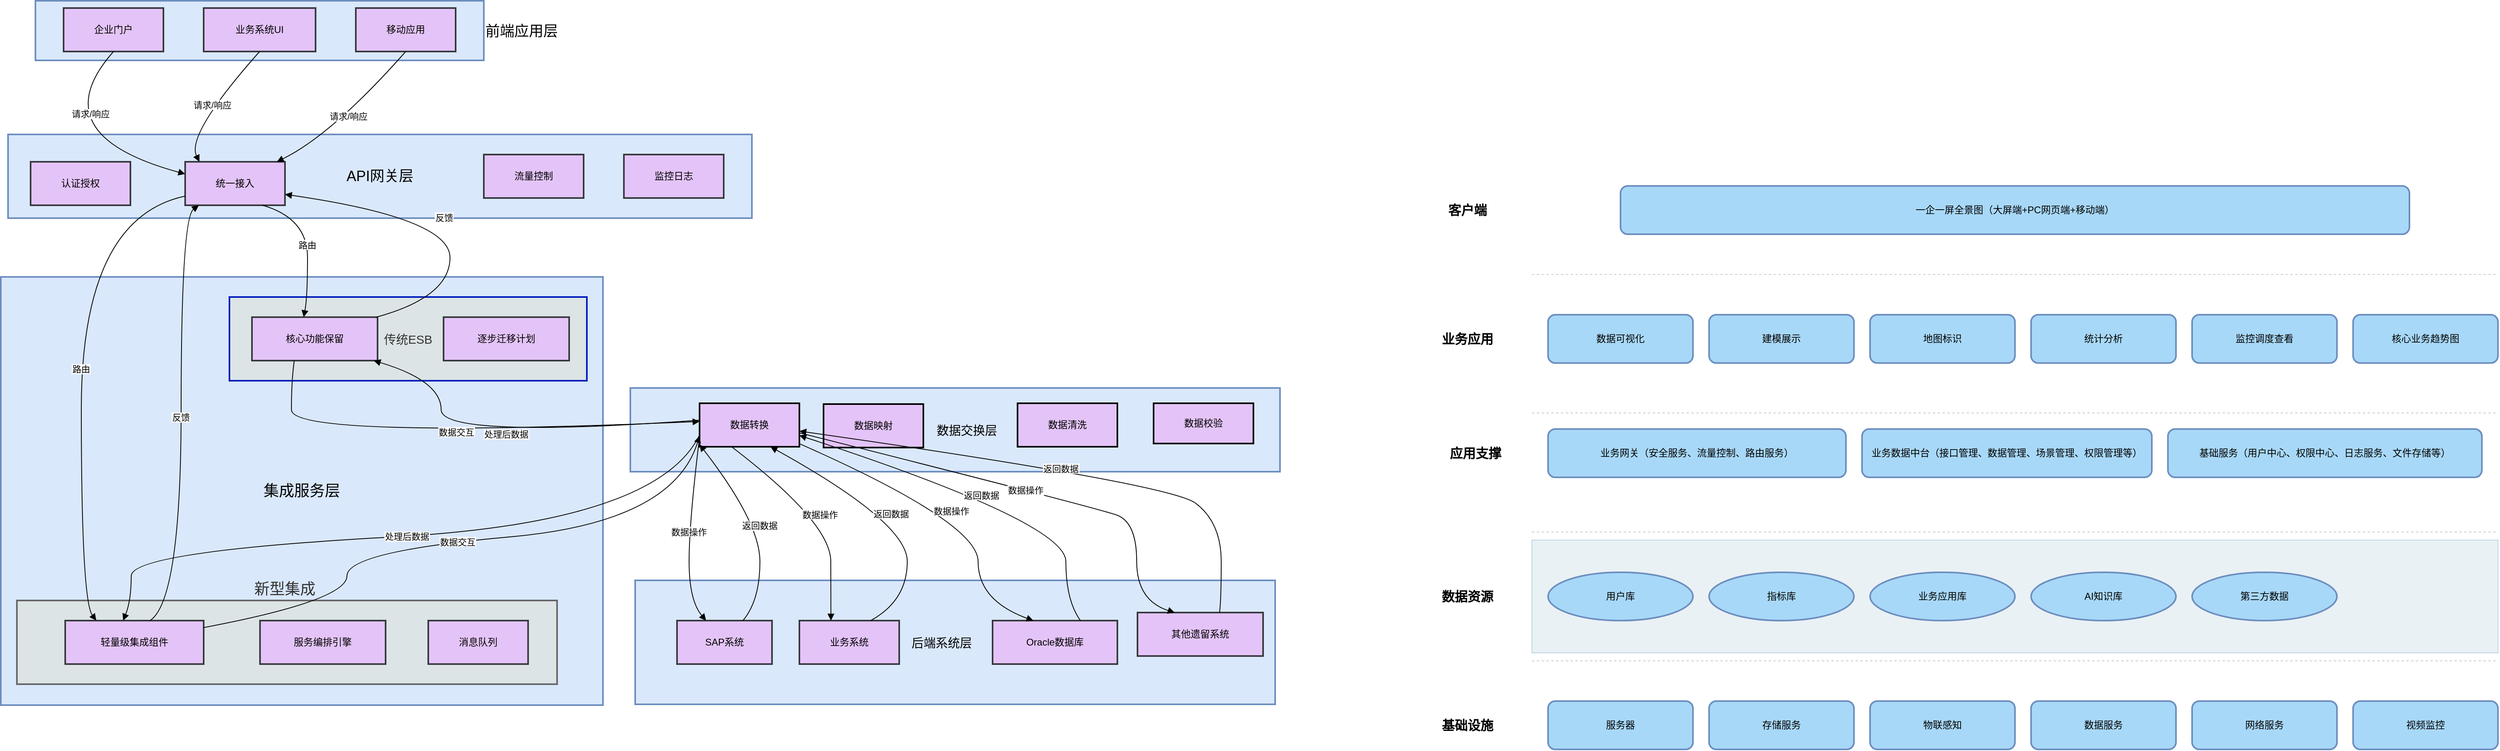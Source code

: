 <mxfile version="28.2.0">
  <diagram name="第 1 页" id="XN40Qc3xmsn2pUl-8XeV">
    <mxGraphModel dx="1640" dy="955" grid="1" gridSize="10" guides="1" tooltips="1" connect="1" arrows="1" fold="1" page="1" pageScale="1" pageWidth="827" pageHeight="1169" math="0" shadow="0">
      <root>
        <mxCell id="0" />
        <mxCell id="1" parent="0" />
        <mxCell id="rjKQ2sQGUmsmtC5zucT6-1" value="后端系统层        " style="whiteSpace=wrap;strokeWidth=2;fillColor=#dae8fc;strokeColor=#6c8ebf;fontSize=15;" parent="1" vertex="1">
          <mxGeometry x="856" y="750" width="795" height="154" as="geometry" />
        </mxCell>
        <mxCell id="rjKQ2sQGUmsmtC5zucT6-2" value="       数据交换层" style="whiteSpace=wrap;strokeWidth=2;fillColor=#dae8fc;strokeColor=#6c8ebf;fontSize=15;" parent="1" vertex="1">
          <mxGeometry x="850" y="511" width="807" height="104" as="geometry" />
        </mxCell>
        <mxCell id="rjKQ2sQGUmsmtC5zucT6-3" value="集成服务层" style="whiteSpace=wrap;strokeWidth=2;fillColor=#dae8fc;strokeColor=#6c8ebf;fontSize=19;" parent="1" vertex="1">
          <mxGeometry x="68" y="373" width="748" height="532" as="geometry" />
        </mxCell>
        <mxCell id="rjKQ2sQGUmsmtC5zucT6-4" value="新型集成 " style="whiteSpace=wrap;strokeWidth=2;fillColor=light-dark(#dce4e5, #1a1a1a);fontColor=#333333;strokeColor=#666666;fontSize=19;labelPosition=center;verticalLabelPosition=top;align=center;verticalAlign=bottom;" parent="1" vertex="1">
          <mxGeometry x="88" y="775" width="671" height="104" as="geometry" />
        </mxCell>
        <mxCell id="rjKQ2sQGUmsmtC5zucT6-5" value="传统ESB" style="whiteSpace=wrap;strokeWidth=2;fontSize=15;fillColor=light-dark(#dce4e5, #192627);strokeColor=#001DBC;fontColor=#333333;" parent="1" vertex="1">
          <mxGeometry x="352" y="398" width="444" height="104" as="geometry" />
        </mxCell>
        <mxCell id="rjKQ2sQGUmsmtC5zucT6-6" value="API网关层" style="whiteSpace=wrap;strokeWidth=2;fillColor=#dae8fc;strokeColor=#6c8ebf;fontSize=18;" parent="1" vertex="1">
          <mxGeometry x="77" y="196" width="924" height="104" as="geometry" />
        </mxCell>
        <mxCell id="rjKQ2sQGUmsmtC5zucT6-7" value="前端应用层" style="whiteSpace=wrap;strokeWidth=2;fillColor=#dae8fc;strokeColor=#6c8ebf;labelPosition=right;verticalLabelPosition=middle;align=left;verticalAlign=middle;spacingTop=2;fontSize=18;" parent="1" vertex="1">
          <mxGeometry x="111" y="30" width="557" height="74" as="geometry" />
        </mxCell>
        <mxCell id="rjKQ2sQGUmsmtC5zucT6-8" value="企业门户" style="whiteSpace=wrap;strokeWidth=2;fillColor=light-dark(#e4c4f8, #572b2b);strokeColor=#36393d;gradientColor=none;" parent="1" vertex="1">
          <mxGeometry x="146" y="39" width="124" height="54" as="geometry" />
        </mxCell>
        <mxCell id="rjKQ2sQGUmsmtC5zucT6-9" value="业务系统UI" style="whiteSpace=wrap;strokeWidth=2;fillColor=light-dark(#e4c4f8, #572b2b);strokeColor=#36393d;gradientColor=none;" parent="1" vertex="1">
          <mxGeometry x="320" y="39" width="139" height="54" as="geometry" />
        </mxCell>
        <mxCell id="rjKQ2sQGUmsmtC5zucT6-10" value="移动应用" style="whiteSpace=wrap;strokeWidth=2;fillColor=light-dark(#e4c4f8, #572b2b);strokeColor=#36393d;gradientColor=none;" parent="1" vertex="1">
          <mxGeometry x="509" y="39" width="124" height="54" as="geometry" />
        </mxCell>
        <mxCell id="rjKQ2sQGUmsmtC5zucT6-11" value="统一接入" style="whiteSpace=wrap;strokeWidth=2;fillColor=light-dark(#e4c4f8, #572b2b);strokeColor=#36393d;gradientColor=none;" parent="1" vertex="1">
          <mxGeometry x="297" y="230" width="124" height="54" as="geometry" />
        </mxCell>
        <mxCell id="rjKQ2sQGUmsmtC5zucT6-12" value="认证授权" style="whiteSpace=wrap;strokeWidth=2;fillColor=light-dark(#e4c4f8, #572b2b);strokeColor=#36393d;gradientColor=none;" parent="1" vertex="1">
          <mxGeometry x="105" y="230" width="124" height="54" as="geometry" />
        </mxCell>
        <mxCell id="rjKQ2sQGUmsmtC5zucT6-13" value="流量控制" style="whiteSpace=wrap;strokeWidth=2;fillColor=light-dark(#e4c4f8, #572b2b);strokeColor=#36393d;gradientColor=none;" parent="1" vertex="1">
          <mxGeometry x="668" y="221" width="124" height="54" as="geometry" />
        </mxCell>
        <mxCell id="rjKQ2sQGUmsmtC5zucT6-14" value="监控日志" style="whiteSpace=wrap;strokeWidth=2;fillColor=light-dark(#e4c4f8, #572b2b);strokeColor=#36393d;gradientColor=none;" parent="1" vertex="1">
          <mxGeometry x="842" y="221" width="124" height="54" as="geometry" />
        </mxCell>
        <mxCell id="rjKQ2sQGUmsmtC5zucT6-15" value="核心功能保留" style="whiteSpace=wrap;strokeWidth=2;fillColor=light-dark(#e4c4f8, #572b2b);strokeColor=#36393d;gradientColor=none;" parent="1" vertex="1">
          <mxGeometry x="380" y="423" width="156" height="54" as="geometry" />
        </mxCell>
        <mxCell id="rjKQ2sQGUmsmtC5zucT6-16" value="逐步迁移计划" style="whiteSpace=wrap;strokeWidth=2;fillColor=light-dark(#e4c4f8, #572b2b);strokeColor=#36393d;gradientColor=none;" parent="1" vertex="1">
          <mxGeometry x="618" y="423" width="156" height="54" as="geometry" />
        </mxCell>
        <mxCell id="rjKQ2sQGUmsmtC5zucT6-17" value="轻量级集成组件" style="whiteSpace=wrap;strokeWidth=2;fillColor=light-dark(#e4c4f8, #572b2b);strokeColor=#36393d;gradientColor=none;" parent="1" vertex="1">
          <mxGeometry x="148" y="800" width="172" height="54" as="geometry" />
        </mxCell>
        <mxCell id="rjKQ2sQGUmsmtC5zucT6-18" value="服务编排引擎" style="whiteSpace=wrap;strokeWidth=2;fillColor=light-dark(#e4c4f8, #572b2b);strokeColor=#36393d;gradientColor=none;" parent="1" vertex="1">
          <mxGeometry x="390" y="800" width="156" height="54" as="geometry" />
        </mxCell>
        <mxCell id="rjKQ2sQGUmsmtC5zucT6-19" value="消息队列" style="whiteSpace=wrap;strokeWidth=2;fillColor=light-dark(#e4c4f8, #572b2b);strokeColor=#36393d;gradientColor=none;" parent="1" vertex="1">
          <mxGeometry x="599" y="800" width="124" height="54" as="geometry" />
        </mxCell>
        <mxCell id="rjKQ2sQGUmsmtC5zucT6-20" value="数据转换" style="whiteSpace=wrap;strokeWidth=2;fillColor=light-dark(#e4c4f8, #572b2b);" parent="1" vertex="1">
          <mxGeometry x="936" y="530" width="124" height="54" as="geometry" />
        </mxCell>
        <mxCell id="rjKQ2sQGUmsmtC5zucT6-21" value="数据映射" style="whiteSpace=wrap;strokeWidth=2;fillColor=light-dark(#e4c4f8, #572b2b);" parent="1" vertex="1">
          <mxGeometry x="1090" y="531" width="124" height="54" as="geometry" />
        </mxCell>
        <mxCell id="rjKQ2sQGUmsmtC5zucT6-22" value="数据清洗" style="whiteSpace=wrap;strokeWidth=2;fillColor=light-dark(#e4c4f8, #572b2b);" parent="1" vertex="1">
          <mxGeometry x="1331" y="530" width="124" height="54" as="geometry" />
        </mxCell>
        <mxCell id="rjKQ2sQGUmsmtC5zucT6-23" value="数据校验" style="whiteSpace=wrap;strokeWidth=2;fillColor=light-dark(#e4c4f8, #572b2b);" parent="1" vertex="1">
          <mxGeometry x="1500" y="530" width="124" height="50" as="geometry" />
        </mxCell>
        <mxCell id="rjKQ2sQGUmsmtC5zucT6-24" value="SAP系统" style="whiteSpace=wrap;strokeWidth=2;fillColor=light-dark(#e4c4f8, #572b2b);strokeColor=#36393d;gradientColor=none;" parent="1" vertex="1">
          <mxGeometry x="908" y="800" width="118" height="54" as="geometry" />
        </mxCell>
        <mxCell id="rjKQ2sQGUmsmtC5zucT6-25" value="业务系统" style="whiteSpace=wrap;strokeWidth=2;fillColor=light-dark(#e4c4f8, #572b2b);strokeColor=#36393d;gradientColor=none;" parent="1" vertex="1">
          <mxGeometry x="1060" y="800" width="124" height="54" as="geometry" />
        </mxCell>
        <mxCell id="rjKQ2sQGUmsmtC5zucT6-26" value="Oracle数据库" style="whiteSpace=wrap;strokeWidth=2;fillColor=light-dark(#e4c4f8, #572b2b);strokeColor=#36393d;gradientColor=none;" parent="1" vertex="1">
          <mxGeometry x="1300" y="800" width="155" height="54" as="geometry" />
        </mxCell>
        <mxCell id="rjKQ2sQGUmsmtC5zucT6-27" value="其他遗留系统" style="whiteSpace=wrap;strokeWidth=2;fillColor=light-dark(#e4c4f8, #572b2b);strokeColor=#36393d;gradientColor=none;" parent="1" vertex="1">
          <mxGeometry x="1480" y="790" width="156" height="54" as="geometry" />
        </mxCell>
        <mxCell id="rjKQ2sQGUmsmtC5zucT6-28" value="请求/响应" style="curved=1;startArrow=none;endArrow=block;exitX=0.5;exitY=1;entryX=0;entryY=0.28;rounded=0;" parent="1" source="rjKQ2sQGUmsmtC5zucT6-8" target="rjKQ2sQGUmsmtC5zucT6-11" edge="1">
          <mxGeometry x="-0.529" y="30" relative="1" as="geometry">
            <Array as="points">
              <mxPoint x="117" y="196" />
            </Array>
            <mxPoint as="offset" />
          </mxGeometry>
        </mxCell>
        <mxCell id="rjKQ2sQGUmsmtC5zucT6-29" value="请求/响应" style="curved=1;startArrow=none;endArrow=block;exitX=0.5;exitY=1;entryX=0.15;entryY=0.01;rounded=0;" parent="1" source="rjKQ2sQGUmsmtC5zucT6-9" target="rjKQ2sQGUmsmtC5zucT6-11" edge="1">
          <mxGeometry relative="1" as="geometry">
            <Array as="points">
              <mxPoint x="298" y="196" />
            </Array>
          </mxGeometry>
        </mxCell>
        <mxCell id="rjKQ2sQGUmsmtC5zucT6-30" value="请求/响应" style="curved=1;startArrow=none;endArrow=block;exitX=0.5;exitY=1;entryX=0.91;entryY=0.01;rounded=0;" parent="1" source="rjKQ2sQGUmsmtC5zucT6-10" target="rjKQ2sQGUmsmtC5zucT6-11" edge="1">
          <mxGeometry relative="1" as="geometry">
            <Array as="points">
              <mxPoint x="480" y="196" />
            </Array>
          </mxGeometry>
        </mxCell>
        <mxCell id="rjKQ2sQGUmsmtC5zucT6-31" value="路由" style="curved=1;startArrow=none;endArrow=block;exitX=0.78;exitY=1.01;entryX=0.41;entryY=-0.01;rounded=0;" parent="1" source="rjKQ2sQGUmsmtC5zucT6-11" target="rjKQ2sQGUmsmtC5zucT6-15" edge="1">
          <mxGeometry relative="1" as="geometry">
            <Array as="points">
              <mxPoint x="449" y="300" />
              <mxPoint x="449" y="398" />
            </Array>
          </mxGeometry>
        </mxCell>
        <mxCell id="rjKQ2sQGUmsmtC5zucT6-32" value="路由" style="curved=1;startArrow=none;endArrow=block;exitX=0;exitY=0.79;entryX=0.23;entryY=0.01;rounded=0;" parent="1" source="rjKQ2sQGUmsmtC5zucT6-11" target="rjKQ2sQGUmsmtC5zucT6-17" edge="1">
          <mxGeometry relative="1" as="geometry">
            <Array as="points">
              <mxPoint x="168" y="300" />
              <mxPoint x="168" y="775" />
            </Array>
          </mxGeometry>
        </mxCell>
        <mxCell id="rjKQ2sQGUmsmtC5zucT6-33" value="反馈" style="curved=1;startArrow=none;endArrow=block;exitX=1;exitY=-0.01;entryX=1;entryY=0.75;rounded=0;" parent="1" source="rjKQ2sQGUmsmtC5zucT6-15" target="rjKQ2sQGUmsmtC5zucT6-11" edge="1">
          <mxGeometry relative="1" as="geometry">
            <Array as="points">
              <mxPoint x="626" y="398" />
              <mxPoint x="626" y="300" />
            </Array>
          </mxGeometry>
        </mxCell>
        <mxCell id="rjKQ2sQGUmsmtC5zucT6-34" value="反馈" style="curved=1;startArrow=none;endArrow=block;exitX=0.61;exitY=0.01;entryX=0.13;entryY=1.01;rounded=0;" parent="1" source="rjKQ2sQGUmsmtC5zucT6-17" target="rjKQ2sQGUmsmtC5zucT6-11" edge="1">
          <mxGeometry relative="1" as="geometry">
            <Array as="points">
              <mxPoint x="292" y="775" />
              <mxPoint x="292" y="300" />
            </Array>
          </mxGeometry>
        </mxCell>
        <mxCell id="rjKQ2sQGUmsmtC5zucT6-35" value="数据交互" style="curved=1;startArrow=none;endArrow=block;exitX=0.34;exitY=0.99;entryX=0;entryY=0.42;rounded=0;" parent="1" source="rjKQ2sQGUmsmtC5zucT6-15" target="rjKQ2sQGUmsmtC5zucT6-20" edge="1">
          <mxGeometry relative="1" as="geometry">
            <Array as="points">
              <mxPoint x="429" y="502" />
              <mxPoint x="429" y="574" />
            </Array>
          </mxGeometry>
        </mxCell>
        <mxCell id="rjKQ2sQGUmsmtC5zucT6-36" value="数据交互" style="curved=1;startArrow=none;endArrow=block;exitX=1;exitY=0.16;entryX=0;entryY=0.75;rounded=0;" parent="1" source="rjKQ2sQGUmsmtC5zucT6-17" target="rjKQ2sQGUmsmtC5zucT6-20" edge="1">
          <mxGeometry relative="1" as="geometry">
            <Array as="points">
              <mxPoint x="498" y="775" />
              <mxPoint x="498" y="714" />
              <mxPoint x="903" y="678" />
            </Array>
          </mxGeometry>
        </mxCell>
        <mxCell id="rjKQ2sQGUmsmtC5zucT6-37" value="处理后数据" style="curved=1;startArrow=none;endArrow=block;exitX=0;exitY=0.39;entryX=0.96;entryY=0.99;rounded=0;" parent="1" source="rjKQ2sQGUmsmtC5zucT6-20" target="rjKQ2sQGUmsmtC5zucT6-15" edge="1">
          <mxGeometry relative="1" as="geometry">
            <Array as="points">
              <mxPoint x="615" y="574" />
              <mxPoint x="615" y="502" />
            </Array>
          </mxGeometry>
        </mxCell>
        <mxCell id="rjKQ2sQGUmsmtC5zucT6-38" value="处理后数据" style="curved=1;startArrow=none;endArrow=block;exitX=0;exitY=0.73;entryX=0.42;entryY=0.01;rounded=0;" parent="1" source="rjKQ2sQGUmsmtC5zucT6-20" target="rjKQ2sQGUmsmtC5zucT6-17" edge="1">
          <mxGeometry relative="1" as="geometry">
            <Array as="points">
              <mxPoint x="883" y="678" />
              <mxPoint x="230" y="714" />
              <mxPoint x="230" y="775" />
            </Array>
          </mxGeometry>
        </mxCell>
        <mxCell id="rjKQ2sQGUmsmtC5zucT6-39" value="数据操作" style="curved=1;startArrow=none;endArrow=block;exitX=0;exitY=0.77;entryX=0.31;entryY=0.01;rounded=0;" parent="1" source="rjKQ2sQGUmsmtC5zucT6-20" target="rjKQ2sQGUmsmtC5zucT6-24" edge="1">
          <mxGeometry relative="1" as="geometry">
            <Array as="points">
              <mxPoint x="923" y="678" />
              <mxPoint x="923" y="775" />
            </Array>
          </mxGeometry>
        </mxCell>
        <mxCell id="rjKQ2sQGUmsmtC5zucT6-40" value="数据操作" style="curved=1;startArrow=none;endArrow=block;exitX=0.32;exitY=1;entryX=0.32;entryY=0.01;rounded=0;" parent="1" source="rjKQ2sQGUmsmtC5zucT6-20" target="rjKQ2sQGUmsmtC5zucT6-25" edge="1">
          <mxGeometry relative="1" as="geometry">
            <Array as="points">
              <mxPoint x="1099" y="678" />
              <mxPoint x="1099" y="775" />
            </Array>
          </mxGeometry>
        </mxCell>
        <mxCell id="rjKQ2sQGUmsmtC5zucT6-41" value="数据操作" style="curved=1;startArrow=none;endArrow=block;exitX=1;exitY=0.93;entryX=0.33;entryY=0.01;rounded=0;" parent="1" source="rjKQ2sQGUmsmtC5zucT6-20" target="rjKQ2sQGUmsmtC5zucT6-26" edge="1">
          <mxGeometry relative="1" as="geometry">
            <Array as="points">
              <mxPoint x="1282" y="678" />
              <mxPoint x="1282" y="775" />
            </Array>
          </mxGeometry>
        </mxCell>
        <mxCell id="rjKQ2sQGUmsmtC5zucT6-42" value="数据操作" style="curved=1;startArrow=none;endArrow=block;exitX=1;exitY=0.68;entryX=0.3;entryY=0.01;rounded=0;" parent="1" source="rjKQ2sQGUmsmtC5zucT6-20" target="rjKQ2sQGUmsmtC5zucT6-27" edge="1">
          <mxGeometry relative="1" as="geometry">
            <Array as="points">
              <mxPoint x="1430" y="660" />
              <mxPoint x="1479" y="678" />
              <mxPoint x="1479" y="775" />
            </Array>
          </mxGeometry>
        </mxCell>
        <mxCell id="rjKQ2sQGUmsmtC5zucT6-43" value="返回数据" style="curved=1;startArrow=none;endArrow=block;exitX=0.69;exitY=0.01;entryX=0;entryY=0.95;rounded=0;" parent="1" source="rjKQ2sQGUmsmtC5zucT6-24" target="rjKQ2sQGUmsmtC5zucT6-20" edge="1">
          <mxGeometry relative="1" as="geometry">
            <Array as="points">
              <mxPoint x="1011" y="775" />
              <mxPoint x="1011" y="678" />
            </Array>
          </mxGeometry>
        </mxCell>
        <mxCell id="rjKQ2sQGUmsmtC5zucT6-44" value="返回数据" style="curved=1;startArrow=none;endArrow=block;exitX=0.71;exitY=0.01;entryX=0.71;entryY=1;rounded=0;" parent="1" source="rjKQ2sQGUmsmtC5zucT6-25" target="rjKQ2sQGUmsmtC5zucT6-20" edge="1">
          <mxGeometry relative="1" as="geometry">
            <Array as="points">
              <mxPoint x="1194" y="775" />
              <mxPoint x="1194" y="678" />
            </Array>
          </mxGeometry>
        </mxCell>
        <mxCell id="rjKQ2sQGUmsmtC5zucT6-45" value="返回数据" style="curved=1;startArrow=none;endArrow=block;exitX=0.7;exitY=0.01;entryX=1;entryY=0.74;rounded=0;" parent="1" source="rjKQ2sQGUmsmtC5zucT6-26" target="rjKQ2sQGUmsmtC5zucT6-20" edge="1">
          <mxGeometry relative="1" as="geometry">
            <Array as="points">
              <mxPoint x="1391" y="775" />
              <mxPoint x="1391" y="678" />
            </Array>
          </mxGeometry>
        </mxCell>
        <mxCell id="rjKQ2sQGUmsmtC5zucT6-46" value="返回数据" style="curved=1;startArrow=none;endArrow=block;exitX=0.65;exitY=0.01;entryX=1;entryY=0.64;rounded=0;" parent="1" source="rjKQ2sQGUmsmtC5zucT6-27" target="rjKQ2sQGUmsmtC5zucT6-20" edge="1">
          <mxGeometry relative="1" as="geometry">
            <Array as="points">
              <mxPoint x="1584" y="775" />
              <mxPoint x="1584" y="678" />
              <mxPoint x="1520" y="630" />
            </Array>
          </mxGeometry>
        </mxCell>
        <mxCell id="0enLY0g4YTYYgQ_M8A3C-1" value="客户端" style="text;html=1;strokeColor=none;fillColor=none;align=center;verticalAlign=middle;whiteSpace=wrap;rounded=0;fontSize=16;fontStyle=1;" parent="1" vertex="1">
          <mxGeometry x="1830" y="275" width="120" height="30" as="geometry" />
        </mxCell>
        <mxCell id="0enLY0g4YTYYgQ_M8A3C-2" value="一企一屏全景图（大屏端+PC网页端+移动端）" style="rounded=1;whiteSpace=wrap;html=1;fillColor=#A8D8F8;strokeColor=#6C8EBF;strokeWidth=2;fontSize=12;" parent="1" vertex="1">
          <mxGeometry x="2080" y="260" width="980" height="60" as="geometry" />
        </mxCell>
        <mxCell id="0enLY0g4YTYYgQ_M8A3C-3" value="" style="endArrow=none;dashed=1;html=1;strokeColor=#CCCCCC;strokeWidth=1;" parent="1" edge="1">
          <mxGeometry width="50" height="50" relative="1" as="geometry">
            <mxPoint x="1970" y="370" as="sourcePoint" />
            <mxPoint x="3170" y="370" as="targetPoint" />
          </mxGeometry>
        </mxCell>
        <mxCell id="0enLY0g4YTYYgQ_M8A3C-4" value="业务应用" style="text;html=1;strokeColor=none;fillColor=none;align=center;verticalAlign=middle;whiteSpace=wrap;rounded=0;fontSize=16;fontStyle=1;" parent="1" vertex="1">
          <mxGeometry x="1830" y="435" width="120" height="30" as="geometry" />
        </mxCell>
        <mxCell id="0enLY0g4YTYYgQ_M8A3C-5" value="数据可视化" style="rounded=1;whiteSpace=wrap;html=1;fillColor=#A8D8F8;strokeColor=#6C8EBF;strokeWidth=2;fontSize=12;" parent="1" vertex="1">
          <mxGeometry x="1990" y="420" width="180" height="60" as="geometry" />
        </mxCell>
        <mxCell id="0enLY0g4YTYYgQ_M8A3C-6" value="建模展示" style="rounded=1;whiteSpace=wrap;html=1;fillColor=#A8D8F8;strokeColor=#6C8EBF;strokeWidth=2;fontSize=12;" parent="1" vertex="1">
          <mxGeometry x="2190" y="420" width="180" height="60" as="geometry" />
        </mxCell>
        <mxCell id="0enLY0g4YTYYgQ_M8A3C-7" value="地图标识" style="rounded=1;whiteSpace=wrap;html=1;fillColor=#A8D8F8;strokeColor=#6C8EBF;strokeWidth=2;fontSize=12;" parent="1" vertex="1">
          <mxGeometry x="2390" y="420" width="180" height="60" as="geometry" />
        </mxCell>
        <mxCell id="0enLY0g4YTYYgQ_M8A3C-8" value="统计分析" style="rounded=1;whiteSpace=wrap;html=1;fillColor=#A8D8F8;strokeColor=#6C8EBF;strokeWidth=2;fontSize=12;" parent="1" vertex="1">
          <mxGeometry x="2590" y="420" width="180" height="60" as="geometry" />
        </mxCell>
        <mxCell id="0enLY0g4YTYYgQ_M8A3C-9" value="监控调度查看" style="rounded=1;whiteSpace=wrap;html=1;fillColor=#A8D8F8;strokeColor=#6C8EBF;strokeWidth=2;fontSize=12;" parent="1" vertex="1">
          <mxGeometry x="2790" y="420" width="180" height="60" as="geometry" />
        </mxCell>
        <mxCell id="0enLY0g4YTYYgQ_M8A3C-10" value="核心业务趋势图" style="rounded=1;whiteSpace=wrap;html=1;fillColor=#A8D8F8;strokeColor=#6C8EBF;strokeWidth=2;fontSize=12;" parent="1" vertex="1">
          <mxGeometry x="2990" y="420" width="180" height="60" as="geometry" />
        </mxCell>
        <mxCell id="0enLY0g4YTYYgQ_M8A3C-11" value="" style="endArrow=none;dashed=1;html=1;strokeColor=#CCCCCC;strokeWidth=1;" parent="1" edge="1">
          <mxGeometry width="50" height="50" relative="1" as="geometry">
            <mxPoint x="1970" y="542" as="sourcePoint" />
            <mxPoint x="3170" y="542" as="targetPoint" />
          </mxGeometry>
        </mxCell>
        <mxCell id="0enLY0g4YTYYgQ_M8A3C-12" value="应用支撑" style="text;html=1;strokeColor=none;fillColor=none;align=center;verticalAlign=middle;whiteSpace=wrap;rounded=0;fontSize=16;fontStyle=1;" parent="1" vertex="1">
          <mxGeometry x="1840" y="577" width="120" height="30" as="geometry" />
        </mxCell>
        <mxCell id="0enLY0g4YTYYgQ_M8A3C-13" value="业务网关（安全服务、流量控制、路由服务）" style="rounded=1;whiteSpace=wrap;html=1;fillColor=#A8D8F8;strokeColor=#6C8EBF;strokeWidth=2;fontSize=12;" parent="1" vertex="1">
          <mxGeometry x="1990" y="562" width="370" height="60" as="geometry" />
        </mxCell>
        <mxCell id="0enLY0g4YTYYgQ_M8A3C-14" value="业务数据中台（接口管理、数据管理、场景管理、权限管理等）" style="rounded=1;whiteSpace=wrap;html=1;fillColor=#A8D8F8;strokeColor=#6C8EBF;strokeWidth=2;fontSize=12;" parent="1" vertex="1">
          <mxGeometry x="2380" y="562" width="360" height="60" as="geometry" />
        </mxCell>
        <mxCell id="0enLY0g4YTYYgQ_M8A3C-15" value="基础服务（用户中心、权限中心、日志服务、文件存储等）" style="rounded=1;whiteSpace=wrap;html=1;fillColor=#A8D8F8;strokeColor=#6C8EBF;strokeWidth=2;fontSize=12;" parent="1" vertex="1">
          <mxGeometry x="2760" y="562" width="390" height="60" as="geometry" />
        </mxCell>
        <mxCell id="0enLY0g4YTYYgQ_M8A3C-16" value="" style="endArrow=none;dashed=1;html=1;strokeColor=#CCCCCC;strokeWidth=1;" parent="1" edge="1">
          <mxGeometry width="50" height="50" relative="1" as="geometry">
            <mxPoint x="1970" y="690" as="sourcePoint" />
            <mxPoint x="3170" y="690" as="targetPoint" />
          </mxGeometry>
        </mxCell>
        <mxCell id="0enLY0g4YTYYgQ_M8A3C-17" value="数据资源" style="text;html=1;strokeColor=none;fillColor=none;align=center;verticalAlign=middle;whiteSpace=wrap;rounded=0;fontSize=16;fontStyle=1;" parent="1" vertex="1">
          <mxGeometry x="1830" y="755" width="120" height="30" as="geometry" />
        </mxCell>
        <mxCell id="0enLY0g4YTYYgQ_M8A3C-18" value="" style="rounded=0;whiteSpace=wrap;html=1;fillColor=#EAF1F5;strokeColor=#B8D4E3;strokeWidth=1;" parent="1" vertex="1">
          <mxGeometry x="1970" y="700" width="1200" height="140" as="geometry" />
        </mxCell>
        <mxCell id="0enLY0g4YTYYgQ_M8A3C-19" value="用户库" style="ellipse;whiteSpace=wrap;html=1;fillColor=#A8D8F8;strokeColor=#6C8EBF;strokeWidth=2;fontSize=12;" parent="1" vertex="1">
          <mxGeometry x="1990" y="740" width="180" height="60" as="geometry" />
        </mxCell>
        <mxCell id="0enLY0g4YTYYgQ_M8A3C-20" value="指标库" style="ellipse;whiteSpace=wrap;html=1;fillColor=#A8D8F8;strokeColor=#6C8EBF;strokeWidth=2;fontSize=12;" parent="1" vertex="1">
          <mxGeometry x="2190" y="740" width="180" height="60" as="geometry" />
        </mxCell>
        <mxCell id="0enLY0g4YTYYgQ_M8A3C-21" value="业务应用库" style="ellipse;whiteSpace=wrap;html=1;fillColor=#A8D8F8;strokeColor=#6C8EBF;strokeWidth=2;fontSize=12;" parent="1" vertex="1">
          <mxGeometry x="2390" y="740" width="180" height="60" as="geometry" />
        </mxCell>
        <mxCell id="0enLY0g4YTYYgQ_M8A3C-22" value="AI知识库" style="ellipse;whiteSpace=wrap;html=1;fillColor=#A8D8F8;strokeColor=#6C8EBF;strokeWidth=2;fontSize=12;" parent="1" vertex="1">
          <mxGeometry x="2590" y="740" width="180" height="60" as="geometry" />
        </mxCell>
        <mxCell id="0enLY0g4YTYYgQ_M8A3C-23" value="第三方数据" style="ellipse;whiteSpace=wrap;html=1;fillColor=#A8D8F8;strokeColor=#6C8EBF;strokeWidth=2;fontSize=12;" parent="1" vertex="1">
          <mxGeometry x="2790" y="740" width="180" height="60" as="geometry" />
        </mxCell>
        <mxCell id="0enLY0g4YTYYgQ_M8A3C-24" value="" style="endArrow=none;dashed=1;html=1;strokeColor=#CCCCCC;strokeWidth=1;" parent="1" edge="1">
          <mxGeometry width="50" height="50" relative="1" as="geometry">
            <mxPoint x="1970" y="850" as="sourcePoint" />
            <mxPoint x="3170" y="850" as="targetPoint" />
          </mxGeometry>
        </mxCell>
        <mxCell id="0enLY0g4YTYYgQ_M8A3C-25" value="基础设施" style="text;html=1;strokeColor=none;fillColor=none;align=center;verticalAlign=middle;whiteSpace=wrap;rounded=0;fontSize=16;fontStyle=1;" parent="1" vertex="1">
          <mxGeometry x="1830" y="915" width="120" height="30" as="geometry" />
        </mxCell>
        <mxCell id="0enLY0g4YTYYgQ_M8A3C-26" value="服务器" style="rounded=1;whiteSpace=wrap;html=1;fillColor=#A8D8F8;strokeColor=#6C8EBF;strokeWidth=2;fontSize=12;" parent="1" vertex="1">
          <mxGeometry x="1990" y="900" width="180" height="60" as="geometry" />
        </mxCell>
        <mxCell id="0enLY0g4YTYYgQ_M8A3C-27" value="存储服务" style="rounded=1;whiteSpace=wrap;html=1;fillColor=#A8D8F8;strokeColor=#6C8EBF;strokeWidth=2;fontSize=12;" parent="1" vertex="1">
          <mxGeometry x="2190" y="900" width="180" height="60" as="geometry" />
        </mxCell>
        <mxCell id="0enLY0g4YTYYgQ_M8A3C-28" value="物联感知" style="rounded=1;whiteSpace=wrap;html=1;fillColor=#A8D8F8;strokeColor=#6C8EBF;strokeWidth=2;fontSize=12;" parent="1" vertex="1">
          <mxGeometry x="2390" y="900" width="180" height="60" as="geometry" />
        </mxCell>
        <mxCell id="0enLY0g4YTYYgQ_M8A3C-29" value="数据服务" style="rounded=1;whiteSpace=wrap;html=1;fillColor=#A8D8F8;strokeColor=#6C8EBF;strokeWidth=2;fontSize=12;" parent="1" vertex="1">
          <mxGeometry x="2590" y="900" width="180" height="60" as="geometry" />
        </mxCell>
        <mxCell id="0enLY0g4YTYYgQ_M8A3C-30" value="网络服务" style="rounded=1;whiteSpace=wrap;html=1;fillColor=#A8D8F8;strokeColor=#6C8EBF;strokeWidth=2;fontSize=12;" parent="1" vertex="1">
          <mxGeometry x="2790" y="900" width="180" height="60" as="geometry" />
        </mxCell>
        <mxCell id="0enLY0g4YTYYgQ_M8A3C-31" value="视频监控" style="rounded=1;whiteSpace=wrap;html=1;fillColor=#A8D8F8;strokeColor=#6C8EBF;strokeWidth=2;fontSize=12;" parent="1" vertex="1">
          <mxGeometry x="2990" y="900" width="180" height="60" as="geometry" />
        </mxCell>
      </root>
    </mxGraphModel>
  </diagram>
</mxfile>
